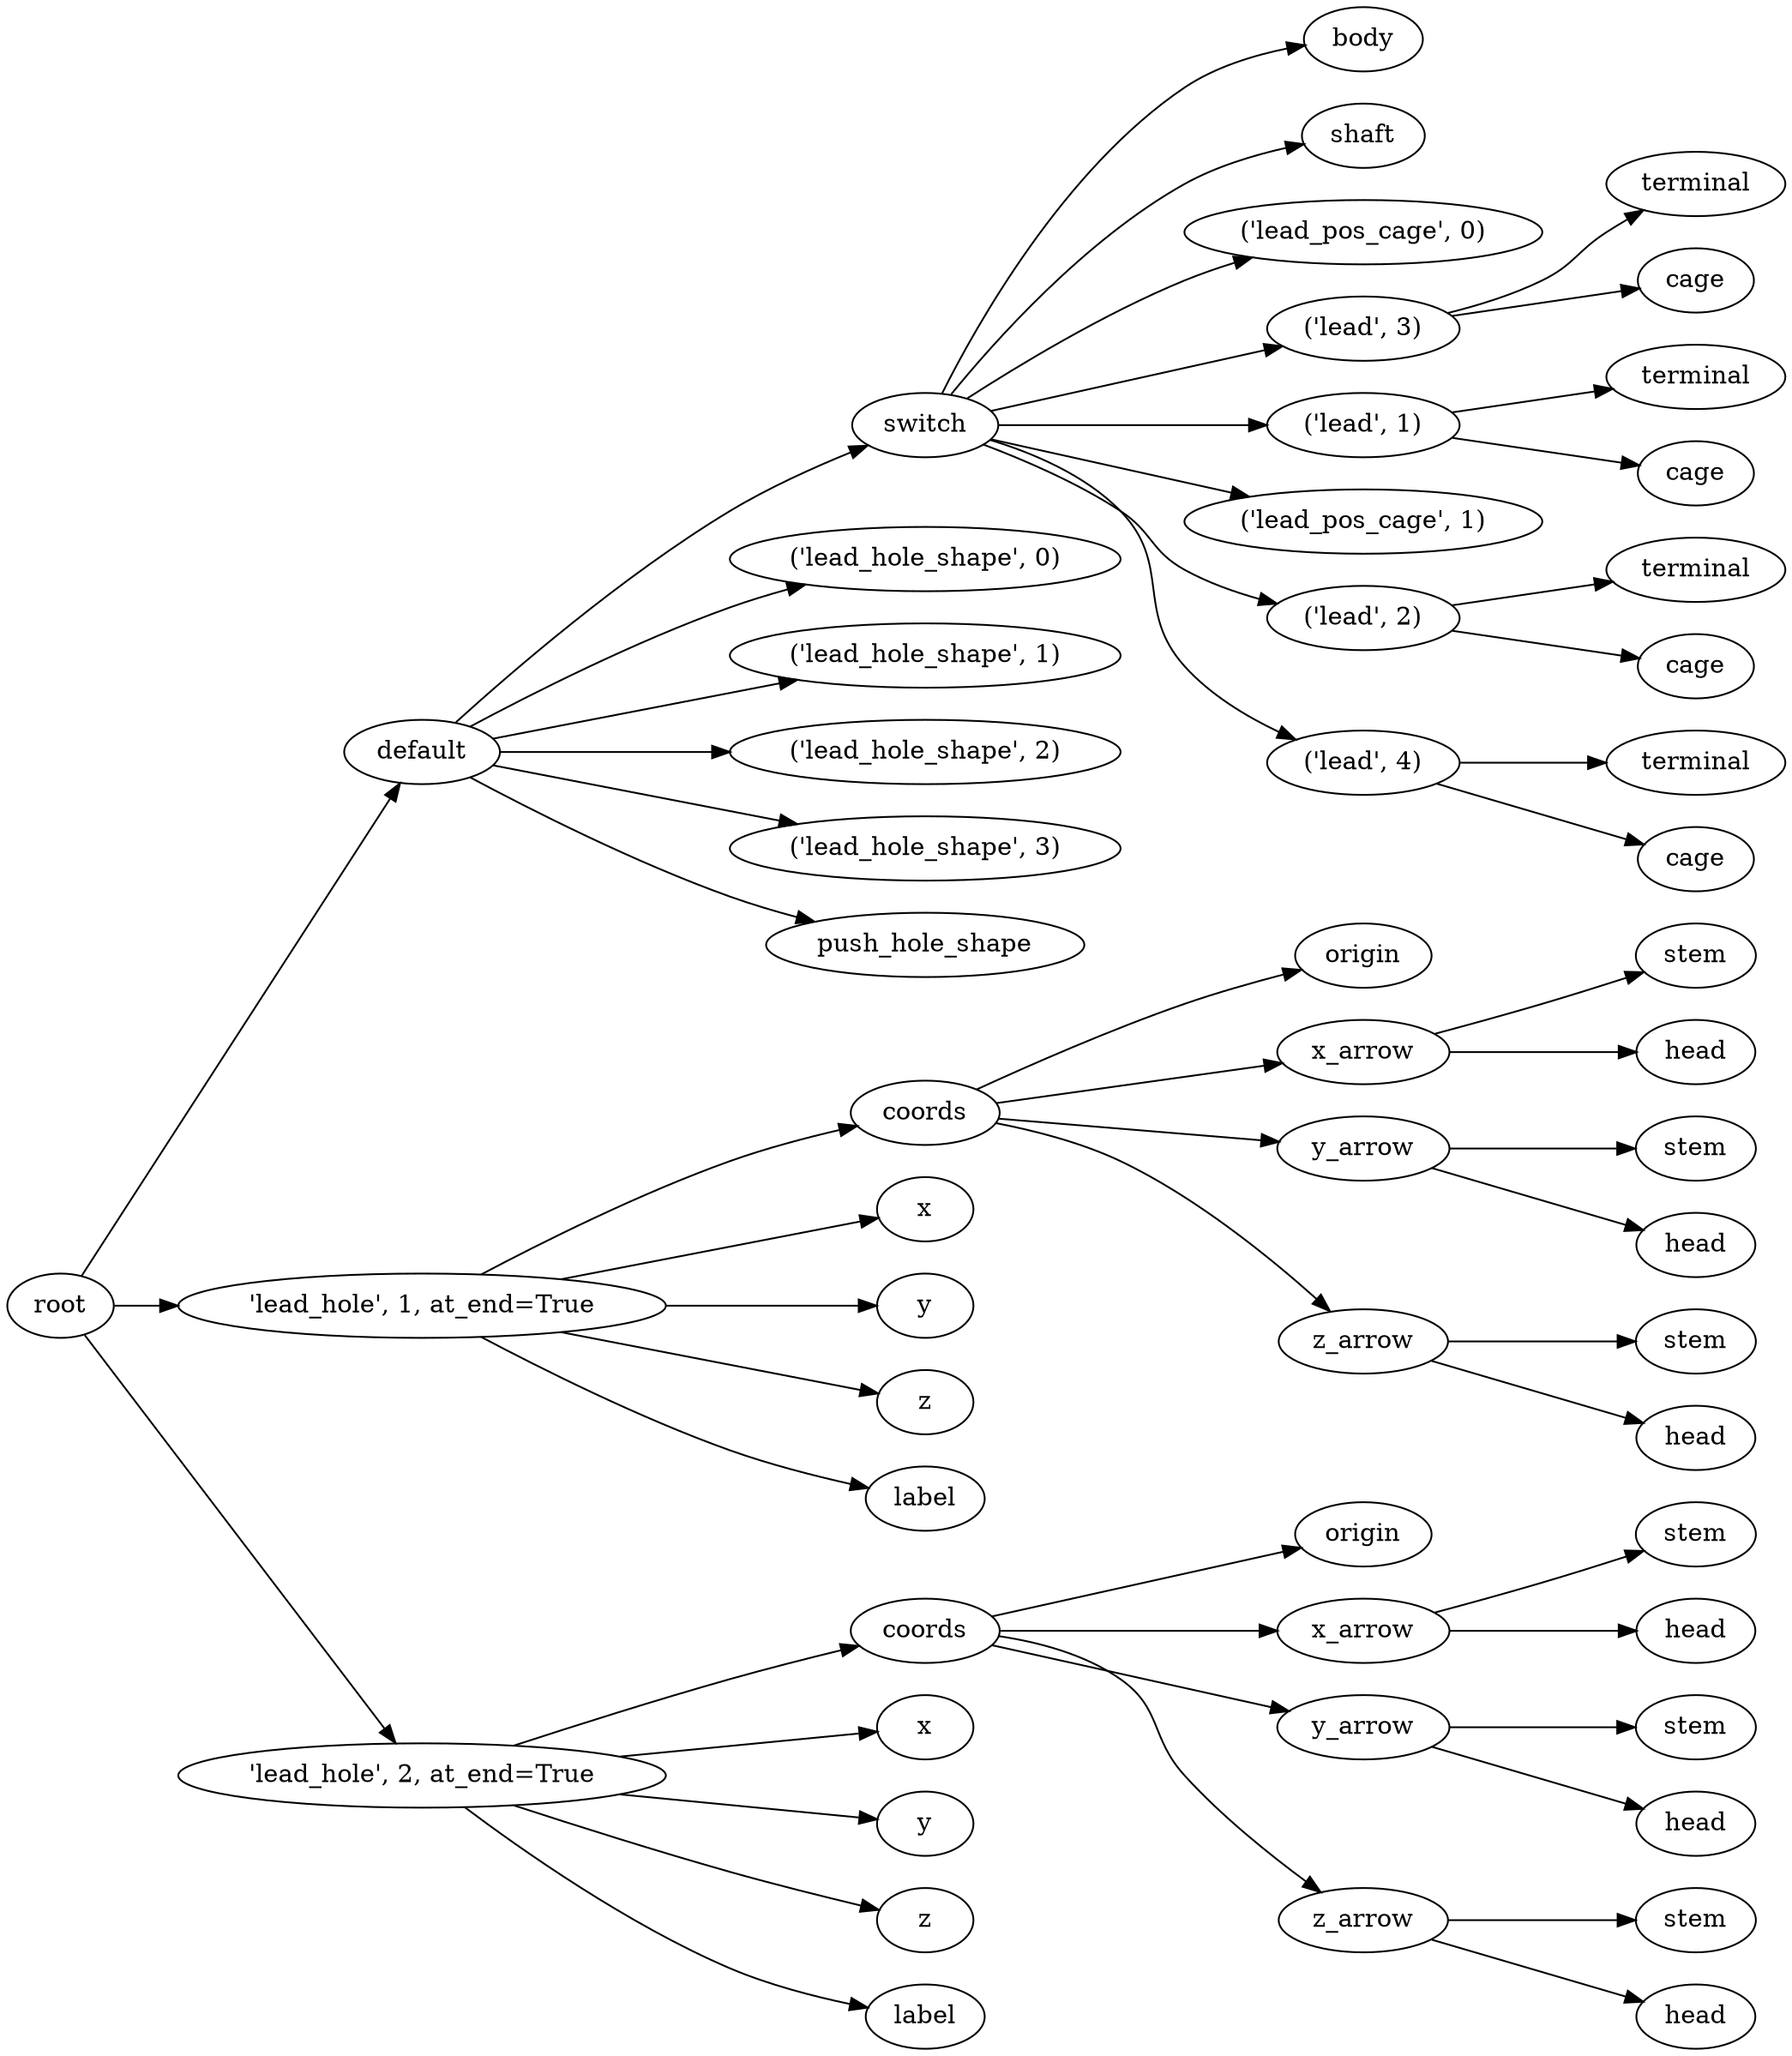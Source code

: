 digraph default {
	graph [rankdir=LR]
	root_1 [label=root href="javascript:s=&quot;\(\)\nNone&quot;; console.log(s); alert(s);"]
	default_2 [label=default href="javascript:s=&quot;\(&#x27;default&#x27;,\)\nTactileSwitchOutline&quot;; console.log(s); alert(s);" tooltip=TactileSwitchOutline]
	switch_3 [label=switch href="javascript:s=&quot;\(&#x27;default&#x27;,\ &#x27;switch&#x27;\)\nTactileSwitchTL1105&quot;; console.log(s); alert(s);" tooltip=TactileSwitchTL1105]
	body_4 [label=body href="javascript:s=&quot;\(&#x27;default&#x27;,\ &#x27;switch&#x27;,\ &#x27;body&#x27;\)\nBox&quot;; console.log(s); alert(s);" tooltip=Box]
	shaft_5 [label=shaft href="javascript:s=&quot;\(&#x27;default&#x27;,\ &#x27;switch&#x27;,\ &#x27;shaft&#x27;\)\nCone&quot;; console.log(s); alert(s);" tooltip=Cone]
	lead_pos_cage_6 [label="\('lead_pos_cage',\ 0\)" href="javascript:s=&quot;\(&#x27;default&#x27;,\ &#x27;switch&#x27;,\ \(&#x27;lead_pos_cage&#x27;,\ 0\)\)\nBox&quot;; console.log(s); alert(s);" tooltip=Box]
	lead_7 [label="\('lead',\ 3\)" href="javascript:s=&quot;\(&#x27;default&#x27;,\ &#x27;switch&#x27;,\ \(&#x27;lead&#x27;,\ 3\)\)\nTactileSwitchTL1105Lead&quot;; console.log(s); alert(s);" tooltip=TactileSwitchTL1105Lead]
	terminal_8 [label=terminal href="javascript:s=&quot;\(&#x27;default&#x27;,\ &#x27;switch&#x27;,\ \(&#x27;lead&#x27;,\ 3\),\ &#x27;terminal&#x27;\)\nLinearExtrude&quot;; console.log(s); alert(s);" tooltip=LinearExtrude]
	cage_9 [label=cage href="javascript:s=&quot;\(&#x27;default&#x27;,\ &#x27;switch&#x27;,\ \(&#x27;lead&#x27;,\ 3\),\ &#x27;cage&#x27;\)\nBox&quot;; console.log(s); alert(s);" tooltip=Box]
	lead_10 [label="\('lead',\ 1\)" href="javascript:s=&quot;\(&#x27;default&#x27;,\ &#x27;switch&#x27;,\ \(&#x27;lead&#x27;,\ 1\)\)\nTactileSwitchTL1105Lead&quot;; console.log(s); alert(s);" tooltip=TactileSwitchTL1105Lead]
	terminal_11 [label=terminal href="javascript:s=&quot;\(&#x27;default&#x27;,\ &#x27;switch&#x27;,\ \(&#x27;lead&#x27;,\ 1\),\ &#x27;terminal&#x27;\)\nLinearExtrude&quot;; console.log(s); alert(s);" tooltip=LinearExtrude]
	cage_12 [label=cage href="javascript:s=&quot;\(&#x27;default&#x27;,\ &#x27;switch&#x27;,\ \(&#x27;lead&#x27;,\ 1\),\ &#x27;cage&#x27;\)\nBox&quot;; console.log(s); alert(s);" tooltip=Box]
	lead_pos_cage_13 [label="\('lead_pos_cage',\ 1\)" href="javascript:s=&quot;\(&#x27;default&#x27;,\ &#x27;switch&#x27;,\ \(&#x27;lead_pos_cage&#x27;,\ 1\)\)\nBox&quot;; console.log(s); alert(s);" tooltip=Box]
	lead_14 [label="\('lead',\ 2\)" href="javascript:s=&quot;\(&#x27;default&#x27;,\ &#x27;switch&#x27;,\ \(&#x27;lead&#x27;,\ 2\)\)\nTactileSwitchTL1105Lead&quot;; console.log(s); alert(s);" tooltip=TactileSwitchTL1105Lead]
	terminal_15 [label=terminal href="javascript:s=&quot;\(&#x27;default&#x27;,\ &#x27;switch&#x27;,\ \(&#x27;lead&#x27;,\ 2\),\ &#x27;terminal&#x27;\)\nLinearExtrude&quot;; console.log(s); alert(s);" tooltip=LinearExtrude]
	cage_16 [label=cage href="javascript:s=&quot;\(&#x27;default&#x27;,\ &#x27;switch&#x27;,\ \(&#x27;lead&#x27;,\ 2\),\ &#x27;cage&#x27;\)\nBox&quot;; console.log(s); alert(s);" tooltip=Box]
	lead_17 [label="\('lead',\ 4\)" href="javascript:s=&quot;\(&#x27;default&#x27;,\ &#x27;switch&#x27;,\ \(&#x27;lead&#x27;,\ 4\)\)\nTactileSwitchTL1105Lead&quot;; console.log(s); alert(s);" tooltip=TactileSwitchTL1105Lead]
	terminal_18 [label=terminal href="javascript:s=&quot;\(&#x27;default&#x27;,\ &#x27;switch&#x27;,\ \(&#x27;lead&#x27;,\ 4\),\ &#x27;terminal&#x27;\)\nLinearExtrude&quot;; console.log(s); alert(s);" tooltip=LinearExtrude]
	cage_19 [label=cage href="javascript:s=&quot;\(&#x27;default&#x27;,\ &#x27;switch&#x27;,\ \(&#x27;lead&#x27;,\ 4\),\ &#x27;cage&#x27;\)\nBox&quot;; console.log(s); alert(s);" tooltip=Box]
	lead_hole_shape_20 [label="\('lead_hole_shape',\ 0\)" href="javascript:s=&quot;\(&#x27;default&#x27;,\ \(&#x27;lead_hole_shape&#x27;,\ 0\)\)\nCylinder&quot;; console.log(s); alert(s);" tooltip=Cylinder]
	lead_hole_shape_21 [label="\('lead_hole_shape',\ 1\)" href="javascript:s=&quot;\(&#x27;default&#x27;,\ \(&#x27;lead_hole_shape&#x27;,\ 1\)\)\nCylinder&quot;; console.log(s); alert(s);" tooltip=Cylinder]
	lead_hole_shape_22 [label="\('lead_hole_shape',\ 2\)" href="javascript:s=&quot;\(&#x27;default&#x27;,\ \(&#x27;lead_hole_shape&#x27;,\ 2\)\)\nCylinder&quot;; console.log(s); alert(s);" tooltip=Cylinder]
	lead_hole_shape_23 [label="\('lead_hole_shape',\ 3\)" href="javascript:s=&quot;\(&#x27;default&#x27;,\ \(&#x27;lead_hole_shape&#x27;,\ 3\)\)\nCylinder&quot;; console.log(s); alert(s);" tooltip=Cylinder]
	push_hole_shape_24 [label=push_hole_shape href="javascript:s=&quot;\(&#x27;default&#x27;,\ &#x27;push_hole_shape&#x27;\)\nCylinder&quot;; console.log(s); alert(s);" tooltip=Cylinder]
	25 [label="'lead_hole',\ 1,\ at_end=True" href="javascript:s=&quot;\(&quot;&#x27;lead_hole&#x27;,\ 1,\ at_end=True&quot;,\)\nAnnotatedCoordinates&quot;; console.log(s); alert(s);" tooltip=AnnotatedCoordinates]
	coords_26 [label=coords href="javascript:s=&quot;\(&quot;&#x27;lead_hole&#x27;,\ 1,\ at_end=True&quot;,\ &#x27;coords&#x27;\)\nCoordinates&quot;; console.log(s); alert(s);" tooltip=Coordinates]
	origin_27 [label=origin href="javascript:s=&quot;\(&quot;&#x27;lead_hole&#x27;,\ 1,\ at_end=True&quot;,\ &#x27;coords&#x27;,\ &#x27;origin&#x27;\)\nCoordinatesCage&quot;; console.log(s); alert(s);" tooltip=CoordinatesCage]
	x_arrow_28 [label=x_arrow href="javascript:s=&quot;\(&quot;&#x27;lead_hole&#x27;,\ 1,\ at_end=True&quot;,\ &#x27;coords&#x27;,\ &#x27;x_arrow&#x27;\)\nArrow&quot;; console.log(s); alert(s);" tooltip=Arrow]
	stem_29 [label=stem href="javascript:s=&quot;\(&quot;&#x27;lead_hole&#x27;,\ 1,\ at_end=True&quot;,\ &#x27;coords&#x27;,\ &#x27;x_arrow&#x27;,\ &#x27;stem&#x27;\)\nCone&quot;; console.log(s); alert(s);" tooltip=Cone]
	head_30 [label=head href="javascript:s=&quot;\(&quot;&#x27;lead_hole&#x27;,\ 1,\ at_end=True&quot;,\ &#x27;coords&#x27;,\ &#x27;x_arrow&#x27;,\ &#x27;head&#x27;\)\nCone&quot;; console.log(s); alert(s);" tooltip=Cone]
	y_arrow_31 [label=y_arrow href="javascript:s=&quot;\(&quot;&#x27;lead_hole&#x27;,\ 1,\ at_end=True&quot;,\ &#x27;coords&#x27;,\ &#x27;y_arrow&#x27;\)\nArrow&quot;; console.log(s); alert(s);" tooltip=Arrow]
	stem_32 [label=stem href="javascript:s=&quot;\(&quot;&#x27;lead_hole&#x27;,\ 1,\ at_end=True&quot;,\ &#x27;coords&#x27;,\ &#x27;y_arrow&#x27;,\ &#x27;stem&#x27;\)\nCone&quot;; console.log(s); alert(s);" tooltip=Cone]
	head_33 [label=head href="javascript:s=&quot;\(&quot;&#x27;lead_hole&#x27;,\ 1,\ at_end=True&quot;,\ &#x27;coords&#x27;,\ &#x27;y_arrow&#x27;,\ &#x27;head&#x27;\)\nCone&quot;; console.log(s); alert(s);" tooltip=Cone]
	z_arrow_34 [label=z_arrow href="javascript:s=&quot;\(&quot;&#x27;lead_hole&#x27;,\ 1,\ at_end=True&quot;,\ &#x27;coords&#x27;,\ &#x27;z_arrow&#x27;\)\nArrow&quot;; console.log(s); alert(s);" tooltip=Arrow]
	stem_35 [label=stem href="javascript:s=&quot;\(&quot;&#x27;lead_hole&#x27;,\ 1,\ at_end=True&quot;,\ &#x27;coords&#x27;,\ &#x27;z_arrow&#x27;,\ &#x27;stem&#x27;\)\nCone&quot;; console.log(s); alert(s);" tooltip=Cone]
	head_36 [label=head href="javascript:s=&quot;\(&quot;&#x27;lead_hole&#x27;,\ 1,\ at_end=True&quot;,\ &#x27;coords&#x27;,\ &#x27;z_arrow&#x27;,\ &#x27;head&#x27;\)\nCone&quot;; console.log(s); alert(s);" tooltip=Cone]
	x_37 [label=x href="javascript:s=&quot;\(&quot;&#x27;lead_hole&#x27;,\ 1,\ at_end=True&quot;,\ &#x27;x&#x27;\)\nText&quot;; console.log(s); alert(s);" tooltip=Text]
	y_38 [label=y href="javascript:s=&quot;\(&quot;&#x27;lead_hole&#x27;,\ 1,\ at_end=True&quot;,\ &#x27;y&#x27;\)\nText&quot;; console.log(s); alert(s);" tooltip=Text]
	z_39 [label=z href="javascript:s=&quot;\(&quot;&#x27;lead_hole&#x27;,\ 1,\ at_end=True&quot;,\ &#x27;z&#x27;\)\nText&quot;; console.log(s); alert(s);" tooltip=Text]
	label_40 [label=label href="javascript:s=&quot;\(&quot;&#x27;lead_hole&#x27;,\ 1,\ at_end=True&quot;,\ &#x27;label&#x27;\)\nText&quot;; console.log(s); alert(s);" tooltip=Text]
	41 [label="'lead_hole',\ 2,\ at_end=True" href="javascript:s=&quot;\(&quot;&#x27;lead_hole&#x27;,\ 2,\ at_end=True&quot;,\)\nAnnotatedCoordinates&quot;; console.log(s); alert(s);" tooltip=AnnotatedCoordinates]
	coords_42 [label=coords href="javascript:s=&quot;\(&quot;&#x27;lead_hole&#x27;,\ 2,\ at_end=True&quot;,\ &#x27;coords&#x27;\)\nCoordinates&quot;; console.log(s); alert(s);" tooltip=Coordinates]
	origin_43 [label=origin href="javascript:s=&quot;\(&quot;&#x27;lead_hole&#x27;,\ 2,\ at_end=True&quot;,\ &#x27;coords&#x27;,\ &#x27;origin&#x27;\)\nCoordinatesCage&quot;; console.log(s); alert(s);" tooltip=CoordinatesCage]
	x_arrow_44 [label=x_arrow href="javascript:s=&quot;\(&quot;&#x27;lead_hole&#x27;,\ 2,\ at_end=True&quot;,\ &#x27;coords&#x27;,\ &#x27;x_arrow&#x27;\)\nArrow&quot;; console.log(s); alert(s);" tooltip=Arrow]
	stem_45 [label=stem href="javascript:s=&quot;\(&quot;&#x27;lead_hole&#x27;,\ 2,\ at_end=True&quot;,\ &#x27;coords&#x27;,\ &#x27;x_arrow&#x27;,\ &#x27;stem&#x27;\)\nCone&quot;; console.log(s); alert(s);" tooltip=Cone]
	head_46 [label=head href="javascript:s=&quot;\(&quot;&#x27;lead_hole&#x27;,\ 2,\ at_end=True&quot;,\ &#x27;coords&#x27;,\ &#x27;x_arrow&#x27;,\ &#x27;head&#x27;\)\nCone&quot;; console.log(s); alert(s);" tooltip=Cone]
	y_arrow_47 [label=y_arrow href="javascript:s=&quot;\(&quot;&#x27;lead_hole&#x27;,\ 2,\ at_end=True&quot;,\ &#x27;coords&#x27;,\ &#x27;y_arrow&#x27;\)\nArrow&quot;; console.log(s); alert(s);" tooltip=Arrow]
	stem_48 [label=stem href="javascript:s=&quot;\(&quot;&#x27;lead_hole&#x27;,\ 2,\ at_end=True&quot;,\ &#x27;coords&#x27;,\ &#x27;y_arrow&#x27;,\ &#x27;stem&#x27;\)\nCone&quot;; console.log(s); alert(s);" tooltip=Cone]
	head_49 [label=head href="javascript:s=&quot;\(&quot;&#x27;lead_hole&#x27;,\ 2,\ at_end=True&quot;,\ &#x27;coords&#x27;,\ &#x27;y_arrow&#x27;,\ &#x27;head&#x27;\)\nCone&quot;; console.log(s); alert(s);" tooltip=Cone]
	z_arrow_50 [label=z_arrow href="javascript:s=&quot;\(&quot;&#x27;lead_hole&#x27;,\ 2,\ at_end=True&quot;,\ &#x27;coords&#x27;,\ &#x27;z_arrow&#x27;\)\nArrow&quot;; console.log(s); alert(s);" tooltip=Arrow]
	stem_51 [label=stem href="javascript:s=&quot;\(&quot;&#x27;lead_hole&#x27;,\ 2,\ at_end=True&quot;,\ &#x27;coords&#x27;,\ &#x27;z_arrow&#x27;,\ &#x27;stem&#x27;\)\nCone&quot;; console.log(s); alert(s);" tooltip=Cone]
	head_52 [label=head href="javascript:s=&quot;\(&quot;&#x27;lead_hole&#x27;,\ 2,\ at_end=True&quot;,\ &#x27;coords&#x27;,\ &#x27;z_arrow&#x27;,\ &#x27;head&#x27;\)\nCone&quot;; console.log(s); alert(s);" tooltip=Cone]
	x_53 [label=x href="javascript:s=&quot;\(&quot;&#x27;lead_hole&#x27;,\ 2,\ at_end=True&quot;,\ &#x27;x&#x27;\)\nText&quot;; console.log(s); alert(s);" tooltip=Text]
	y_54 [label=y href="javascript:s=&quot;\(&quot;&#x27;lead_hole&#x27;,\ 2,\ at_end=True&quot;,\ &#x27;y&#x27;\)\nText&quot;; console.log(s); alert(s);" tooltip=Text]
	z_55 [label=z href="javascript:s=&quot;\(&quot;&#x27;lead_hole&#x27;,\ 2,\ at_end=True&quot;,\ &#x27;z&#x27;\)\nText&quot;; console.log(s); alert(s);" tooltip=Text]
	label_56 [label=label href="javascript:s=&quot;\(&quot;&#x27;lead_hole&#x27;,\ 2,\ at_end=True&quot;,\ &#x27;label&#x27;\)\nText&quot;; console.log(s); alert(s);" tooltip=Text]
	root_1 -> default_2
	default_2 -> switch_3
	switch_3 -> body_4
	switch_3 -> shaft_5
	switch_3 -> lead_pos_cage_6
	switch_3 -> lead_7
	lead_7 -> terminal_8
	lead_7 -> cage_9
	switch_3 -> lead_10
	lead_10 -> terminal_11
	lead_10 -> cage_12
	switch_3 -> lead_pos_cage_13
	switch_3 -> lead_14
	lead_14 -> terminal_15
	lead_14 -> cage_16
	switch_3 -> lead_17
	lead_17 -> terminal_18
	lead_17 -> cage_19
	default_2 -> lead_hole_shape_20
	default_2 -> lead_hole_shape_21
	default_2 -> lead_hole_shape_22
	default_2 -> lead_hole_shape_23
	default_2 -> push_hole_shape_24
	root_1 -> 25
	25 -> coords_26
	coords_26 -> origin_27
	coords_26 -> x_arrow_28
	x_arrow_28 -> stem_29
	x_arrow_28 -> head_30
	coords_26 -> y_arrow_31
	y_arrow_31 -> stem_32
	y_arrow_31 -> head_33
	coords_26 -> z_arrow_34
	z_arrow_34 -> stem_35
	z_arrow_34 -> head_36
	25 -> x_37
	25 -> y_38
	25 -> z_39
	25 -> label_40
	root_1 -> 41
	41 -> coords_42
	coords_42 -> origin_43
	coords_42 -> x_arrow_44
	x_arrow_44 -> stem_45
	x_arrow_44 -> head_46
	coords_42 -> y_arrow_47
	y_arrow_47 -> stem_48
	y_arrow_47 -> head_49
	coords_42 -> z_arrow_50
	z_arrow_50 -> stem_51
	z_arrow_50 -> head_52
	41 -> x_53
	41 -> y_54
	41 -> z_55
	41 -> label_56
}
